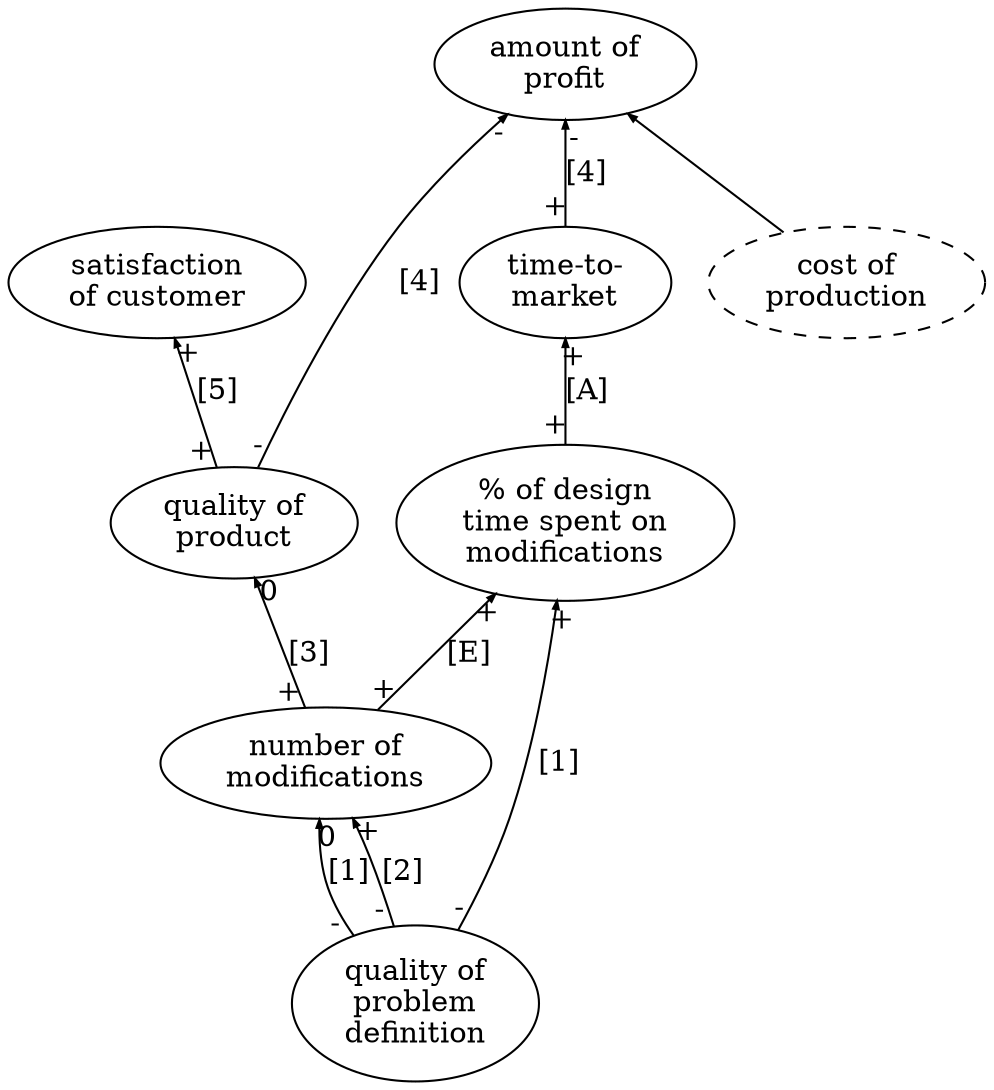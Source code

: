 digraph reference_model {
  rankdir = "BT"
  fontsize = 11
  overlap = "false"

  node [shape = "ellipse"]
  problem_quality [label = "quality of\nproblem\ndefinition"]

  modification_no [label = "number of\nmodifications"]
  time_spent [label = "% of design\ntime spent on\nmodifications"]

  product_quality [label = "quality of\nproduct"]
  markt_time [label = "time-to-\nmarket"]

  satisfaction [label = "satisfaction\nof customer"]
  profit [label = "amount of\nprofit"]

  node [style = "dashed"]
  cost [label = "cost of\nproduction"]

  edge [arrowsize = 0.4, labeldistance = 1]
  problem_quality -> modification_no [taillabel = "-", headlabel = "0", label = "[1]"]
  problem_quality -> modification_no [taillabel = "-", headlabel = "+", label = "[2]"]
  problem_quality -> time_spent [taillabel = "-", headlabel = "+", label = "[1]"]

  modification_no -> time_spent [taillabel = "+", headlabel = "+", label = "[E]"]
  modification_no -> product_quality [taillabel = "+", headlabel = "0", label = "[3]"]
  time_spent -> markt_time [taillabel = "+", headlabel = "+", label = "[A]"]

  product_quality -> satisfaction [taillabel = "+", headlabel = "+", label = "[5]"]
  product_quality -> profit [taillabel = "-", headlabel = "-", label = "[4]"]
  markt_time -> profit [taillabel = "+", headlabel = "-", label = "[4]"]
  cost -> profit
}
